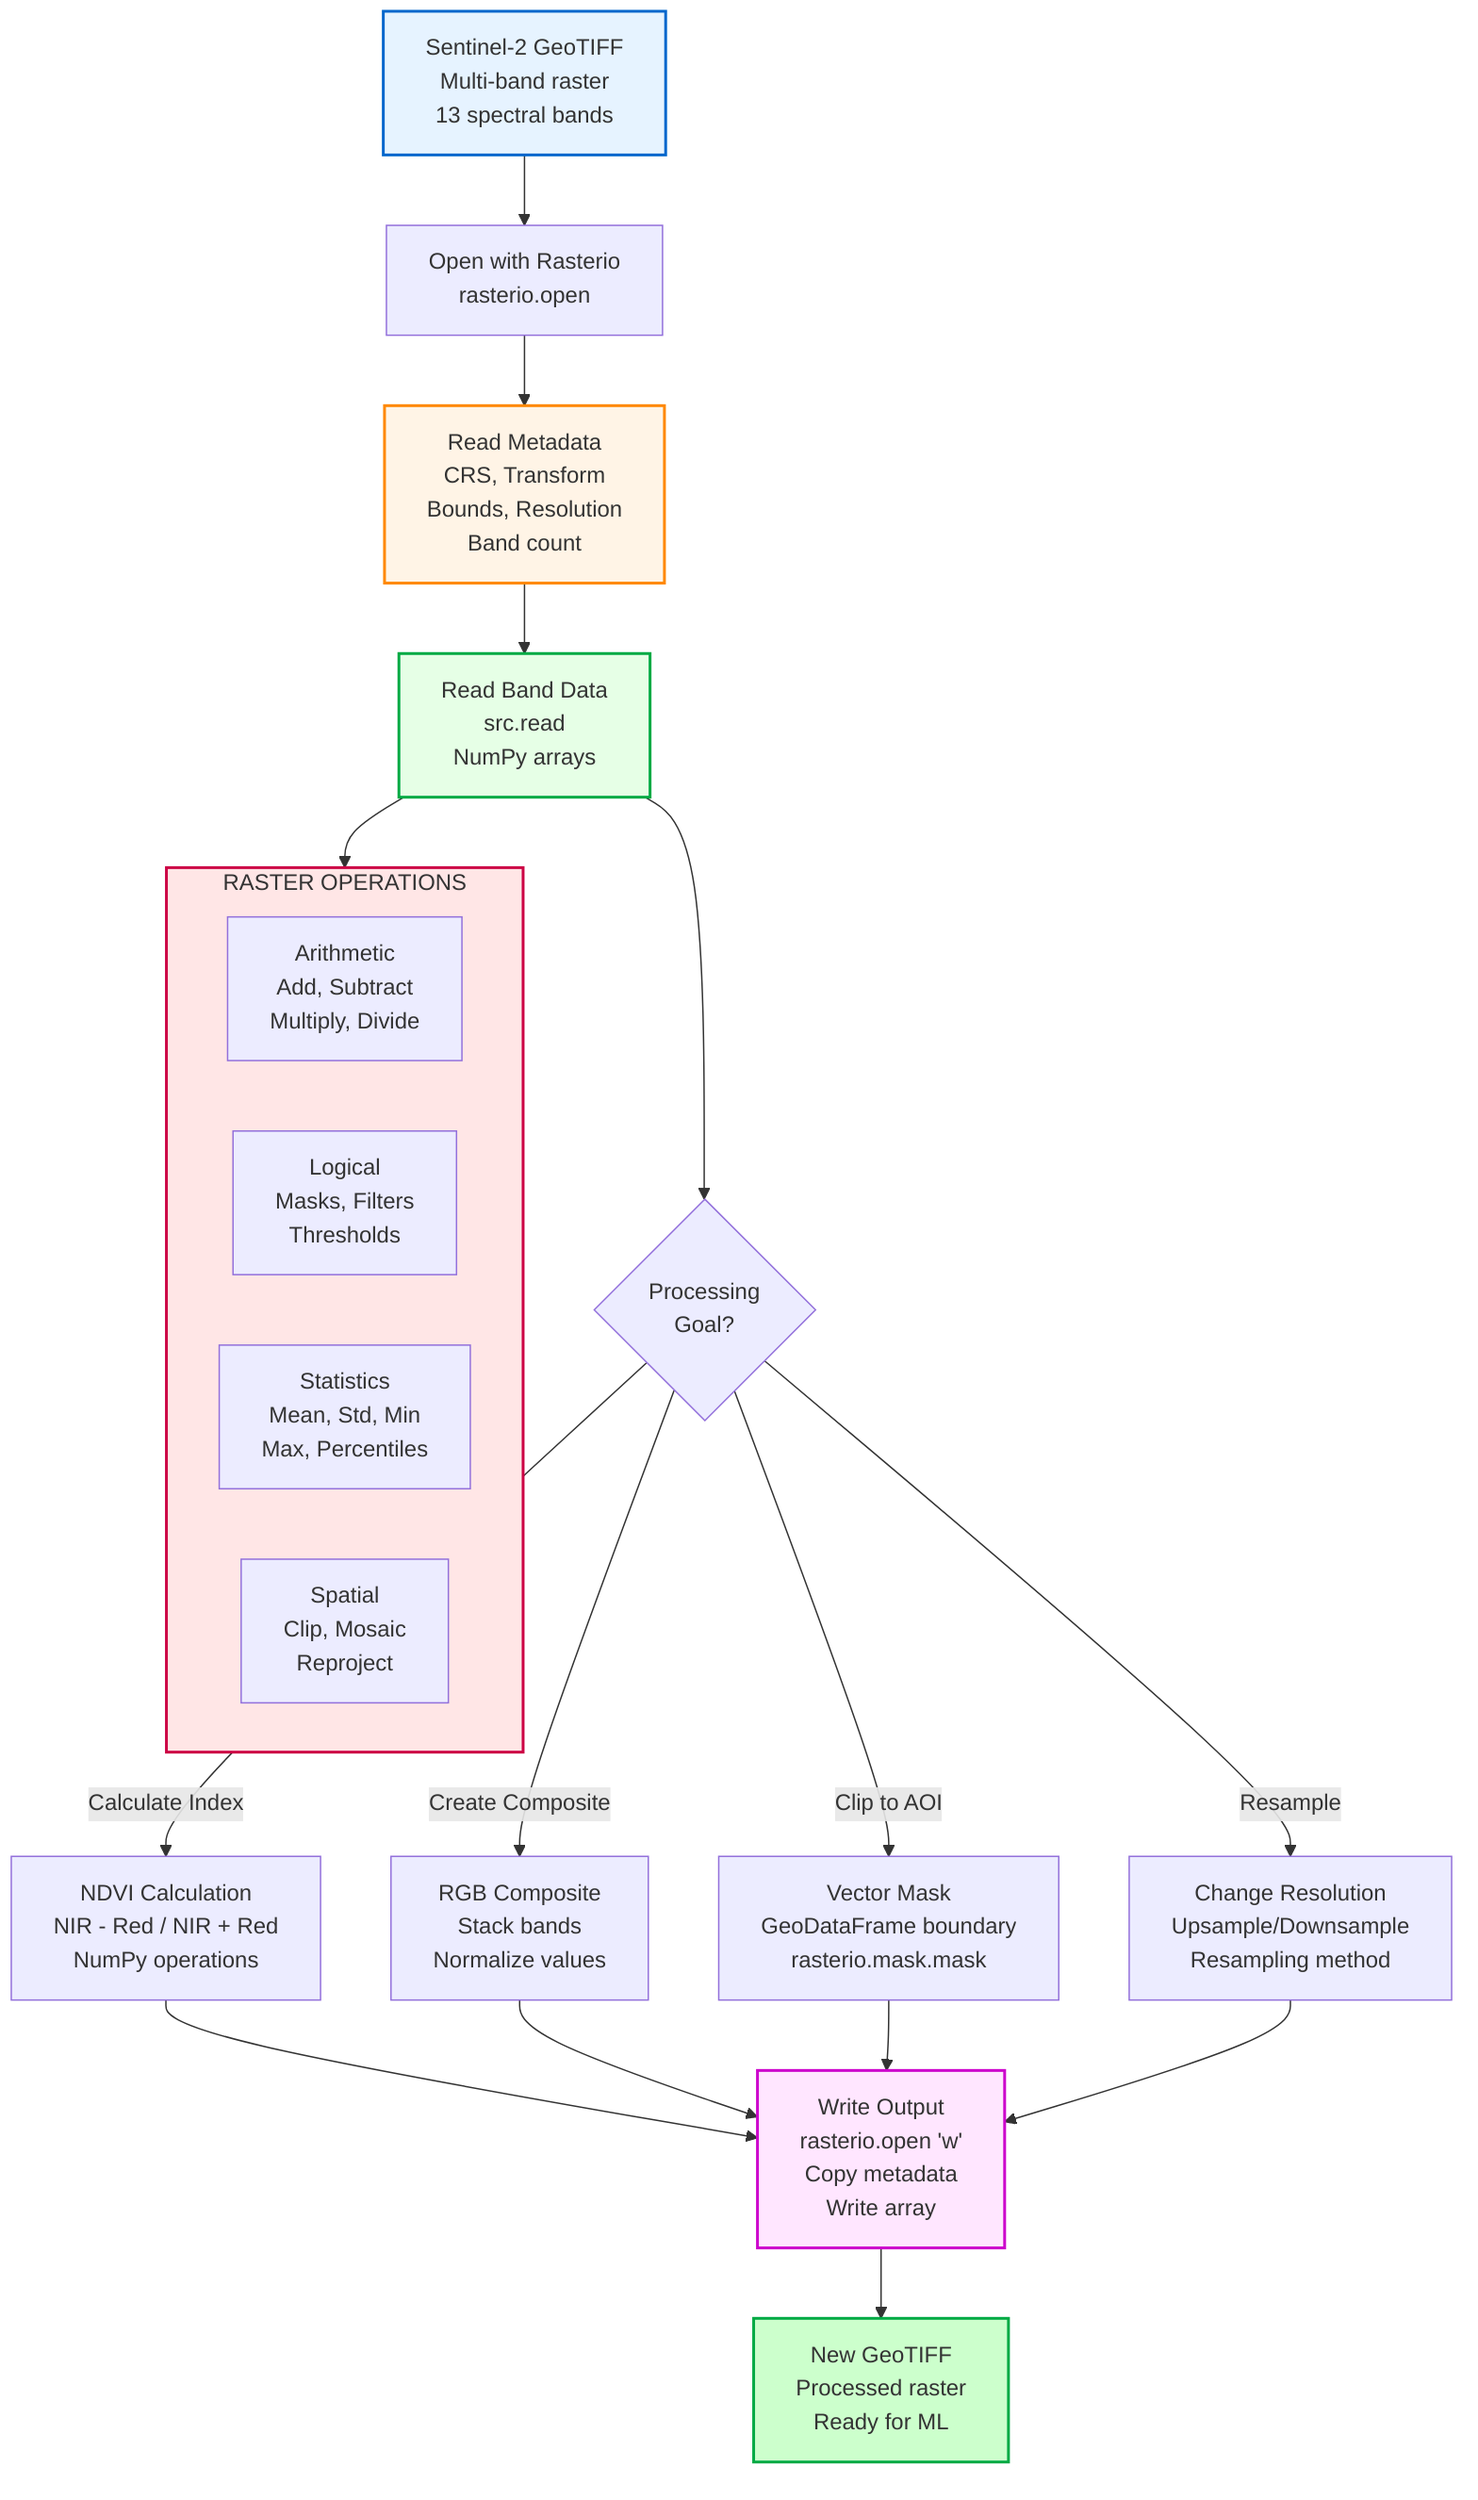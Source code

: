 flowchart TD
    A[Sentinel-2 GeoTIFF<br/>Multi-band raster<br/>13 spectral bands] --> B[Open with Rasterio<br/>rasterio.open]

    B --> C[Read Metadata<br/>CRS, Transform<br/>Bounds, Resolution<br/>Band count]

    C --> D[Read Band Data<br/>src.read<br/>NumPy arrays]

    D --> E{Processing<br/>Goal?}

    E -->|Calculate Index| F[NDVI Calculation<br/>NIR - Red / NIR + Red<br/>NumPy operations]

    E -->|Create Composite| G[RGB Composite<br/>Stack bands<br/>Normalize values]

    E -->|Clip to AOI| H[Vector Mask<br/>GeoDataFrame boundary<br/>rasterio.mask.mask]

    E -->|Resample| I[Change Resolution<br/>Upsample/Downsample<br/>Resampling method]

    F --> J[Write Output<br/>rasterio.open 'w'<br/>Copy metadata<br/>Write array]

    G --> J
    H --> J
    I --> J

    J --> K[New GeoTIFF<br/>Processed raster<br/>Ready for ML]

    subgraph RasterOps["RASTER OPERATIONS"]
        R1[Arithmetic<br/>Add, Subtract<br/>Multiply, Divide]
        R2[Logical<br/>Masks, Filters<br/>Thresholds]
        R3[Statistics<br/>Mean, Std, Min<br/>Max, Percentiles]
        R4[Spatial<br/>Clip, Mosaic<br/>Reproject]
    end

    D --> RasterOps

    style A fill:#e6f3ff,stroke:#0066cc,stroke-width:2px
    style C fill:#fff4e6,stroke:#ff8800,stroke-width:2px
    style D fill:#e6ffe6,stroke:#00aa44,stroke-width:2px
    style J fill:#ffe6ff,stroke:#cc00cc,stroke-width:2px
    style K fill:#ccffcc,stroke:#00aa44,stroke-width:2px
    style RasterOps fill:#ffe6e6,stroke:#cc0044,stroke-width:2px